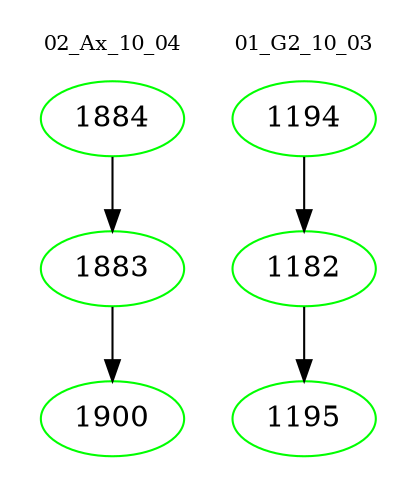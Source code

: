 digraph{
subgraph cluster_0 {
color = white
label = "02_Ax_10_04";
fontsize=10;
T0_1884 [label="1884", color="green"]
T0_1884 -> T0_1883 [color="black"]
T0_1883 [label="1883", color="green"]
T0_1883 -> T0_1900 [color="black"]
T0_1900 [label="1900", color="green"]
}
subgraph cluster_1 {
color = white
label = "01_G2_10_03";
fontsize=10;
T1_1194 [label="1194", color="green"]
T1_1194 -> T1_1182 [color="black"]
T1_1182 [label="1182", color="green"]
T1_1182 -> T1_1195 [color="black"]
T1_1195 [label="1195", color="green"]
}
}

